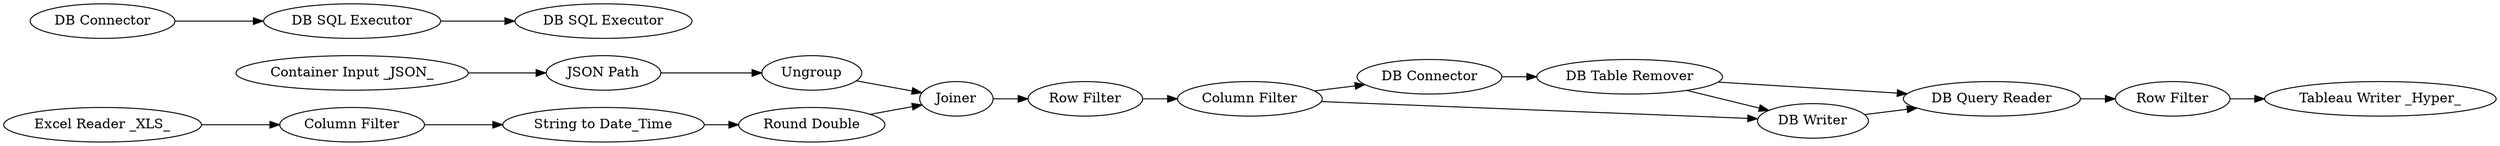 digraph {
	"-6954101141992255549_99" [label="Column Filter"]
	"-6954101141992255549_63" [label=Ungroup]
	"-6954101141992255549_110" [label="DB SQL Executor"]
	"-6954101141992255549_4" [label="Round Double"]
	"-6954101141992255549_96" [label=Joiner]
	"-6954101141992255549_45" [label="Column Filter"]
	"-6954101141992255549_109" [label="DB Connector"]
	"-6954101141992255549_108" [label="Excel Reader _XLS_"]
	"-6954101141992255549_105" [label="DB Writer"]
	"-6954101141992255549_64" [label="Container Input _JSON_"]
	"-6954101141992255549_62" [label="JSON Path"]
	"-6954101141992255549_107" [label="DB Connector"]
	"-6954101141992255549_27" [label="String to Date_Time"]
	"-6954101141992255549_104" [label="DB Table Remover"]
	"-6954101141992255549_100" [label="Tableau Writer _Hyper_"]
	"-6954101141992255549_106" [label="DB Query Reader"]
	"-6954101141992255549_101" [label="Row Filter"]
	"-6954101141992255549_98" [label="Row Filter"]
	"-6954101141992255549_111" [label="DB SQL Executor"]
	"-6954101141992255549_63" -> "-6954101141992255549_96"
	"-6954101141992255549_109" -> "-6954101141992255549_104"
	"-6954101141992255549_96" -> "-6954101141992255549_98"
	"-6954101141992255549_101" -> "-6954101141992255549_100"
	"-6954101141992255549_107" -> "-6954101141992255549_111"
	"-6954101141992255549_45" -> "-6954101141992255549_27"
	"-6954101141992255549_98" -> "-6954101141992255549_99"
	"-6954101141992255549_4" -> "-6954101141992255549_96"
	"-6954101141992255549_104" -> "-6954101141992255549_105"
	"-6954101141992255549_104" -> "-6954101141992255549_106"
	"-6954101141992255549_62" -> "-6954101141992255549_63"
	"-6954101141992255549_106" -> "-6954101141992255549_101"
	"-6954101141992255549_108" -> "-6954101141992255549_45"
	"-6954101141992255549_111" -> "-6954101141992255549_110"
	"-6954101141992255549_105" -> "-6954101141992255549_106"
	"-6954101141992255549_99" -> "-6954101141992255549_105"
	"-6954101141992255549_99" -> "-6954101141992255549_109"
	"-6954101141992255549_64" -> "-6954101141992255549_62"
	"-6954101141992255549_27" -> "-6954101141992255549_4"
	rankdir=LR
}
